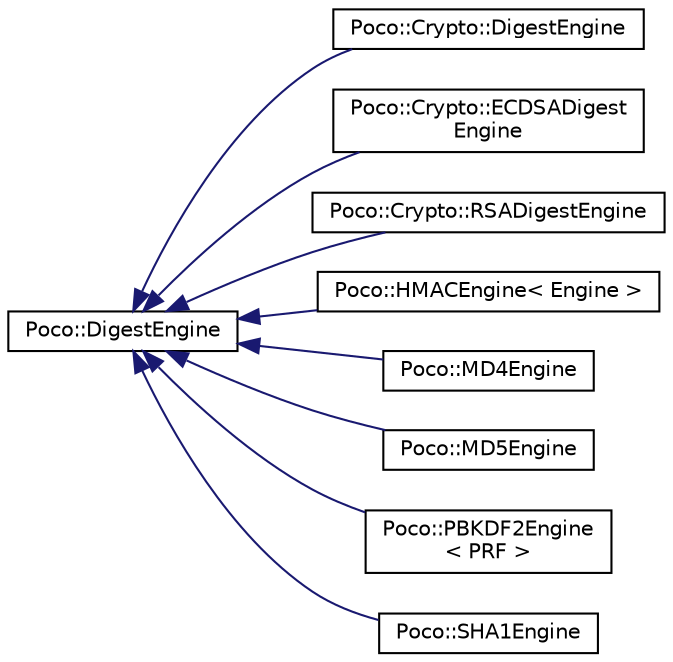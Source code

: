digraph "Graphical Class Hierarchy"
{
 // LATEX_PDF_SIZE
  edge [fontname="Helvetica",fontsize="10",labelfontname="Helvetica",labelfontsize="10"];
  node [fontname="Helvetica",fontsize="10",shape=record];
  rankdir="LR";
  Node0 [label="Poco::DigestEngine",height=0.2,width=0.4,color="black", fillcolor="white", style="filled",URL="$classPoco_1_1DigestEngine.html",tooltip=" "];
  Node0 -> Node1 [dir="back",color="midnightblue",fontsize="10",style="solid",fontname="Helvetica"];
  Node1 [label="Poco::Crypto::DigestEngine",height=0.2,width=0.4,color="black", fillcolor="white", style="filled",URL="$classPoco_1_1Crypto_1_1DigestEngine.html",tooltip=" "];
  Node0 -> Node2 [dir="back",color="midnightblue",fontsize="10",style="solid",fontname="Helvetica"];
  Node2 [label="Poco::Crypto::ECDSADigest\lEngine",height=0.2,width=0.4,color="black", fillcolor="white", style="filled",URL="$classPoco_1_1Crypto_1_1ECDSADigestEngine.html",tooltip=" "];
  Node0 -> Node3 [dir="back",color="midnightblue",fontsize="10",style="solid",fontname="Helvetica"];
  Node3 [label="Poco::Crypto::RSADigestEngine",height=0.2,width=0.4,color="black", fillcolor="white", style="filled",URL="$classPoco_1_1Crypto_1_1RSADigestEngine.html",tooltip=" "];
  Node0 -> Node4 [dir="back",color="midnightblue",fontsize="10",style="solid",fontname="Helvetica"];
  Node4 [label="Poco::HMACEngine\< Engine \>",height=0.2,width=0.4,color="black", fillcolor="white", style="filled",URL="$classPoco_1_1HMACEngine.html",tooltip=" "];
  Node0 -> Node5 [dir="back",color="midnightblue",fontsize="10",style="solid",fontname="Helvetica"];
  Node5 [label="Poco::MD4Engine",height=0.2,width=0.4,color="black", fillcolor="white", style="filled",URL="$classPoco_1_1MD4Engine.html",tooltip=" "];
  Node0 -> Node6 [dir="back",color="midnightblue",fontsize="10",style="solid",fontname="Helvetica"];
  Node6 [label="Poco::MD5Engine",height=0.2,width=0.4,color="black", fillcolor="white", style="filled",URL="$classPoco_1_1MD5Engine.html",tooltip=" "];
  Node0 -> Node7 [dir="back",color="midnightblue",fontsize="10",style="solid",fontname="Helvetica"];
  Node7 [label="Poco::PBKDF2Engine\l\< PRF \>",height=0.2,width=0.4,color="black", fillcolor="white", style="filled",URL="$classPoco_1_1PBKDF2Engine.html",tooltip=" "];
  Node0 -> Node8 [dir="back",color="midnightblue",fontsize="10",style="solid",fontname="Helvetica"];
  Node8 [label="Poco::SHA1Engine",height=0.2,width=0.4,color="black", fillcolor="white", style="filled",URL="$classPoco_1_1SHA1Engine.html",tooltip=" "];
}
